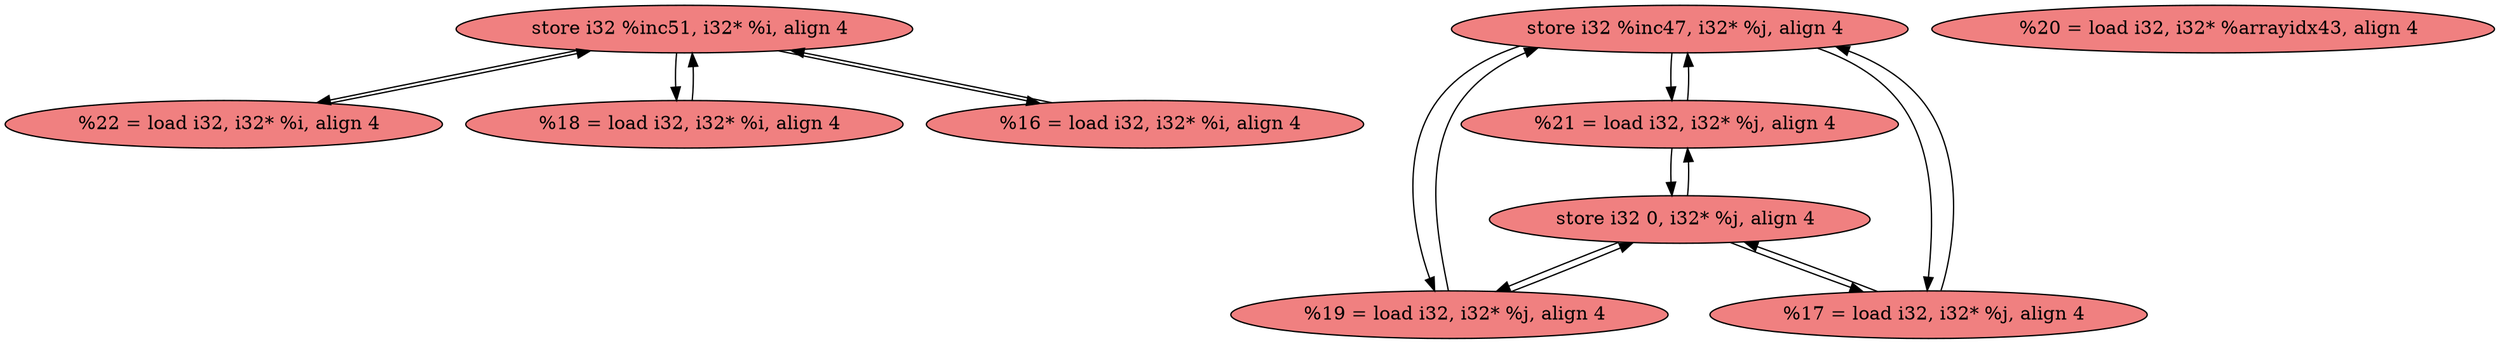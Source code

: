 
digraph G {


node530 [fillcolor=lightcoral,label="  store i32 %inc51, i32* %i, align 4",shape=ellipse,style=filled ]
node527 [fillcolor=lightcoral,label="  %22 = load i32, i32* %i, align 4",shape=ellipse,style=filled ]
node522 [fillcolor=lightcoral,label="  store i32 %inc47, i32* %j, align 4",shape=ellipse,style=filled ]
node529 [fillcolor=lightcoral,label="  %18 = load i32, i32* %i, align 4",shape=ellipse,style=filled ]
node524 [fillcolor=lightcoral,label="  store i32 0, i32* %j, align 4",shape=ellipse,style=filled ]
node521 [fillcolor=lightcoral,label="  %21 = load i32, i32* %j, align 4",shape=ellipse,style=filled ]
node523 [fillcolor=lightcoral,label="  %20 = load i32, i32* %arrayidx43, align 4",shape=ellipse,style=filled ]
node528 [fillcolor=lightcoral,label="  %19 = load i32, i32* %j, align 4",shape=ellipse,style=filled ]
node525 [fillcolor=lightcoral,label="  %16 = load i32, i32* %i, align 4",shape=ellipse,style=filled ]
node526 [fillcolor=lightcoral,label="  %17 = load i32, i32* %j, align 4",shape=ellipse,style=filled ]

node529->node530 [ ]
node530->node529 [ ]
node526->node524 [ ]
node530->node527 [ ]
node524->node526 [ ]
node530->node525 [ ]
node525->node530 [ ]
node528->node524 [ ]
node526->node522 [ ]
node528->node522 [ ]
node522->node526 [ ]
node522->node521 [ ]
node522->node528 [ ]
node521->node522 [ ]
node524->node521 [ ]
node521->node524 [ ]
node524->node528 [ ]
node527->node530 [ ]


}
